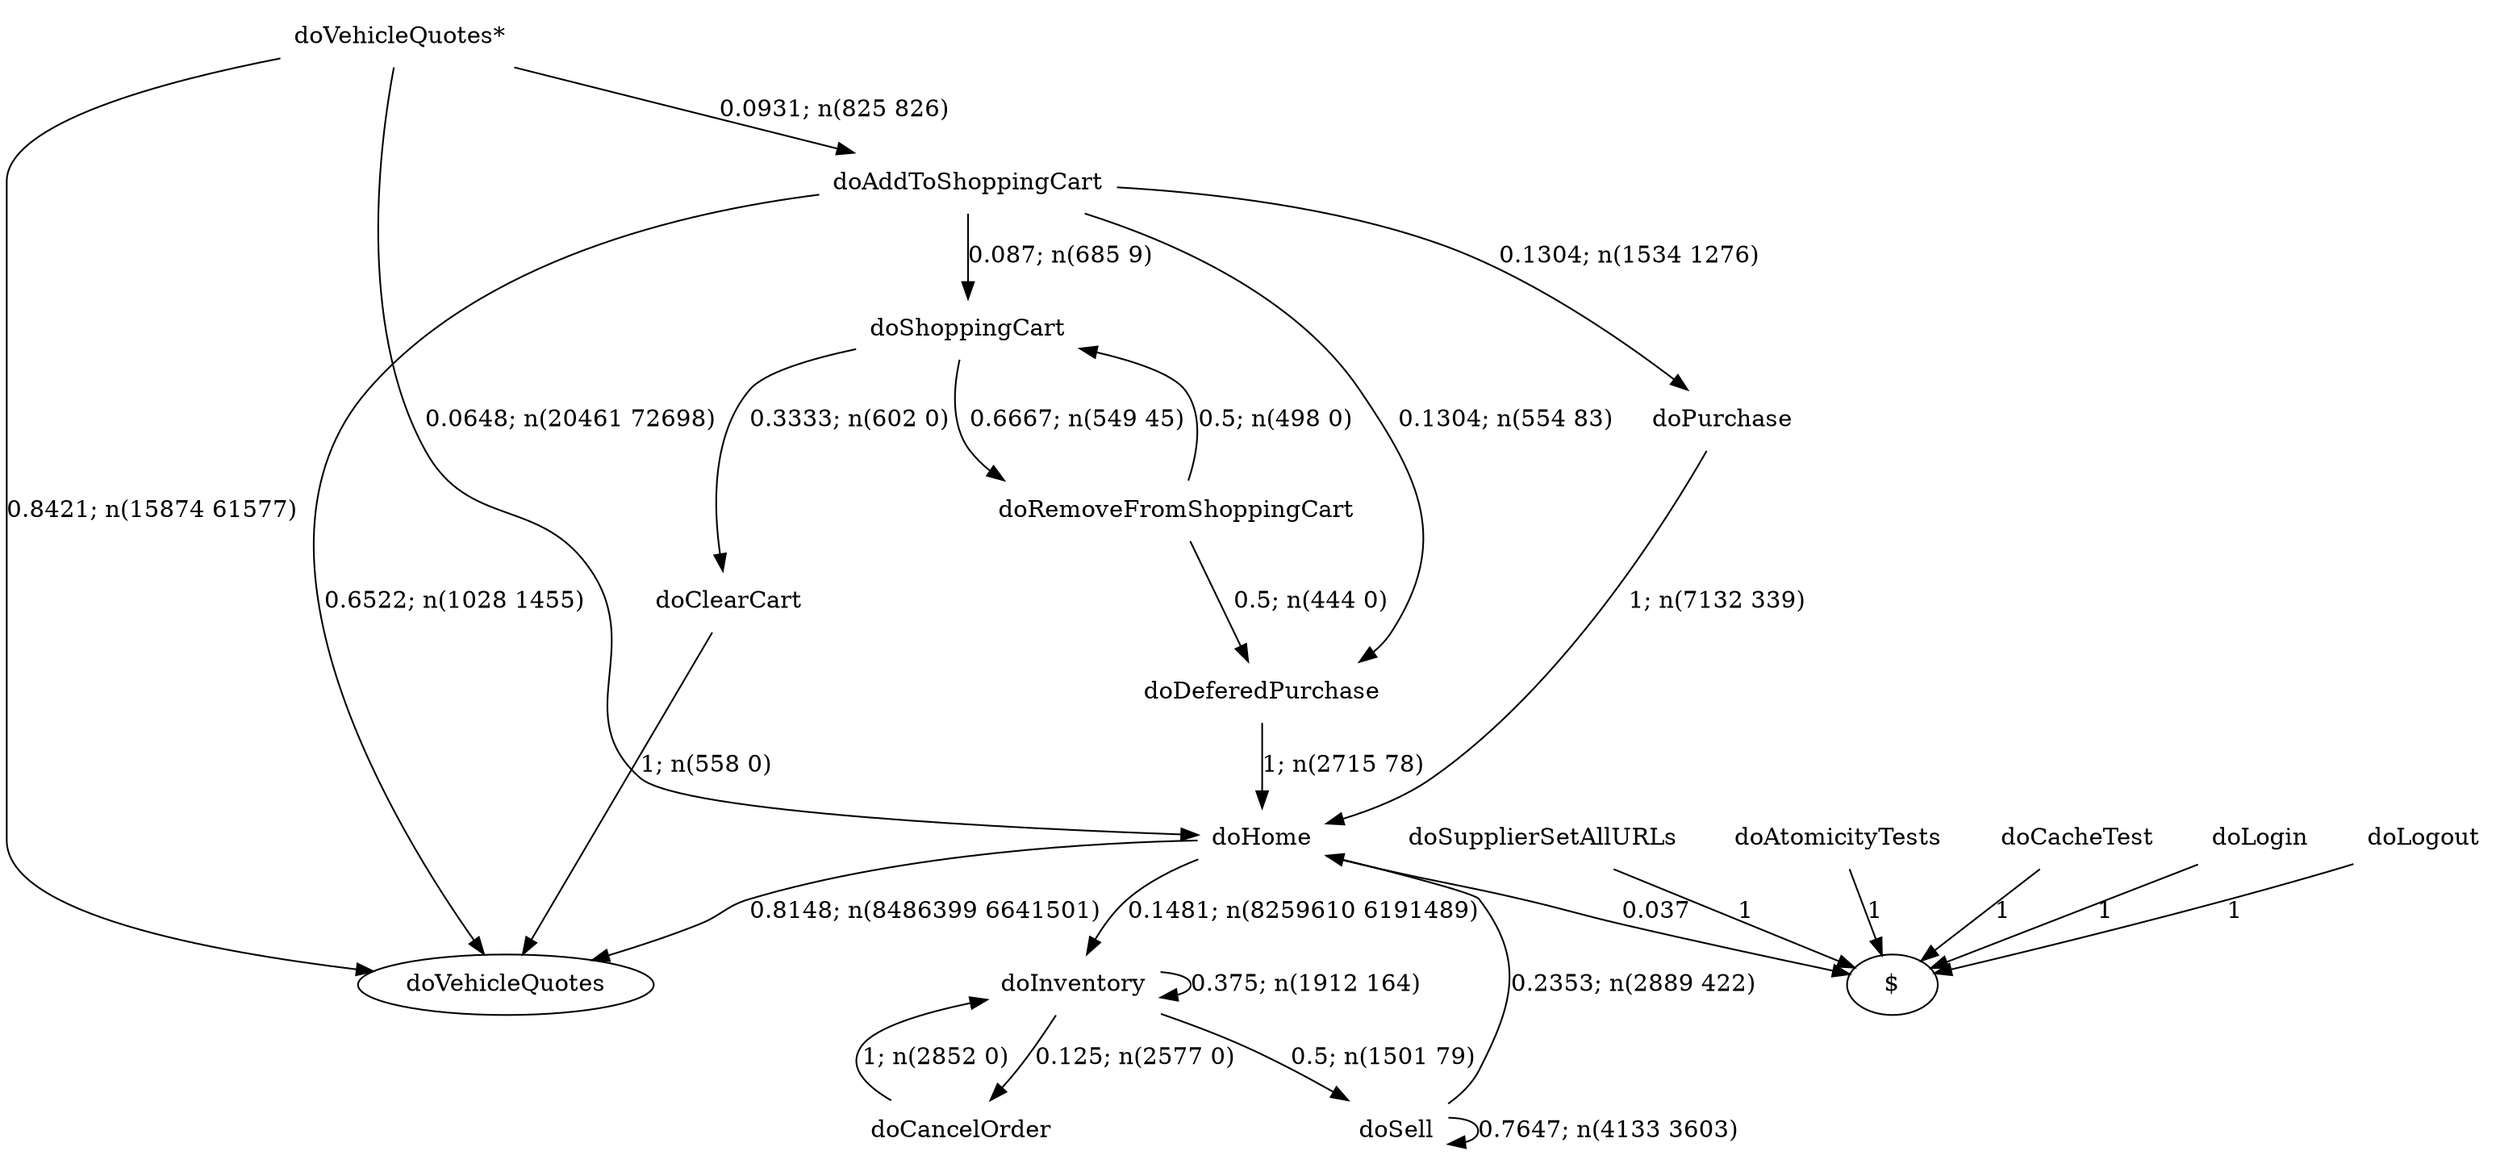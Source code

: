 digraph G {"doVehicleQuotes*" [label="doVehicleQuotes*",shape=none];"doSupplierSetAllURLs" [label="doSupplierSetAllURLs",shape=none];"doAtomicityTests" [label="doAtomicityTests",shape=none];"doCacheTest" [label="doCacheTest",shape=none];"doLogin" [label="doLogin",shape=none];"doAddToShoppingCart" [label="doAddToShoppingCart",shape=none];"doDeferedPurchase" [label="doDeferedPurchase",shape=none];"doHome" [label="doHome",shape=none];"doShoppingCart" [label="doShoppingCart",shape=none];"doClearCart" [label="doClearCart",shape=none];"doPurchase" [label="doPurchase",shape=none];"doInventory" [label="doInventory",shape=none];"doSell" [label="doSell",shape=none];"doLogout" [label="doLogout",shape=none];"doCancelOrder" [label="doCancelOrder",shape=none];"doRemoveFromShoppingCart" [label="doRemoveFromShoppingCart",shape=none];"doVehicleQuotes*"->"doVehicleQuotes" [style=solid,label="0.8421; n(15874 61577)"];"doVehicleQuotes*"->"doAddToShoppingCart" [style=solid,label="0.0931; n(825 826)"];"doVehicleQuotes*"->"doHome" [style=solid,label="0.0648; n(20461 72698)"];"doSupplierSetAllURLs"->"$" [style=solid,label="1"];"doAtomicityTests"->"$" [style=solid,label="1"];"doCacheTest"->"$" [style=solid,label="1"];"doLogin"->"$" [style=solid,label="1"];"doAddToShoppingCart"->"doVehicleQuotes" [style=solid,label="0.6522; n(1028 1455)"];"doAddToShoppingCart"->"doDeferedPurchase" [style=solid,label="0.1304; n(554 83)"];"doAddToShoppingCart"->"doShoppingCart" [style=solid,label="0.087; n(685 9)"];"doAddToShoppingCart"->"doPurchase" [style=solid,label="0.1304; n(1534 1276)"];"doDeferedPurchase"->"doHome" [style=solid,label="1; n(2715 78)"];"doHome"->"doVehicleQuotes" [style=solid,label="0.8148; n(8486399 6641501)"];"doHome"->"doInventory" [style=solid,label="0.1481; n(8259610 6191489)"];"doHome"->"$" [style=solid,label="0.037"];"doShoppingCart"->"doClearCart" [style=solid,label="0.3333; n(602 0)"];"doShoppingCart"->"doRemoveFromShoppingCart" [style=solid,label="0.6667; n(549 45)"];"doClearCart"->"doVehicleQuotes" [style=solid,label="1; n(558 0)"];"doPurchase"->"doHome" [style=solid,label="1; n(7132 339)"];"doInventory"->"doInventory" [style=solid,label="0.375; n(1912 164)"];"doInventory"->"doSell" [style=solid,label="0.5; n(1501 79)"];"doInventory"->"doCancelOrder" [style=solid,label="0.125; n(2577 0)"];"doSell"->"doHome" [style=solid,label="0.2353; n(2889 422)"];"doSell"->"doSell" [style=solid,label="0.7647; n(4133 3603)"];"doLogout"->"$" [style=solid,label="1"];"doCancelOrder"->"doInventory" [style=solid,label="1; n(2852 0)"];"doRemoveFromShoppingCart"->"doDeferedPurchase" [style=solid,label="0.5; n(444 0)"];"doRemoveFromShoppingCart"->"doShoppingCart" [style=solid,label="0.5; n(498 0)"];}